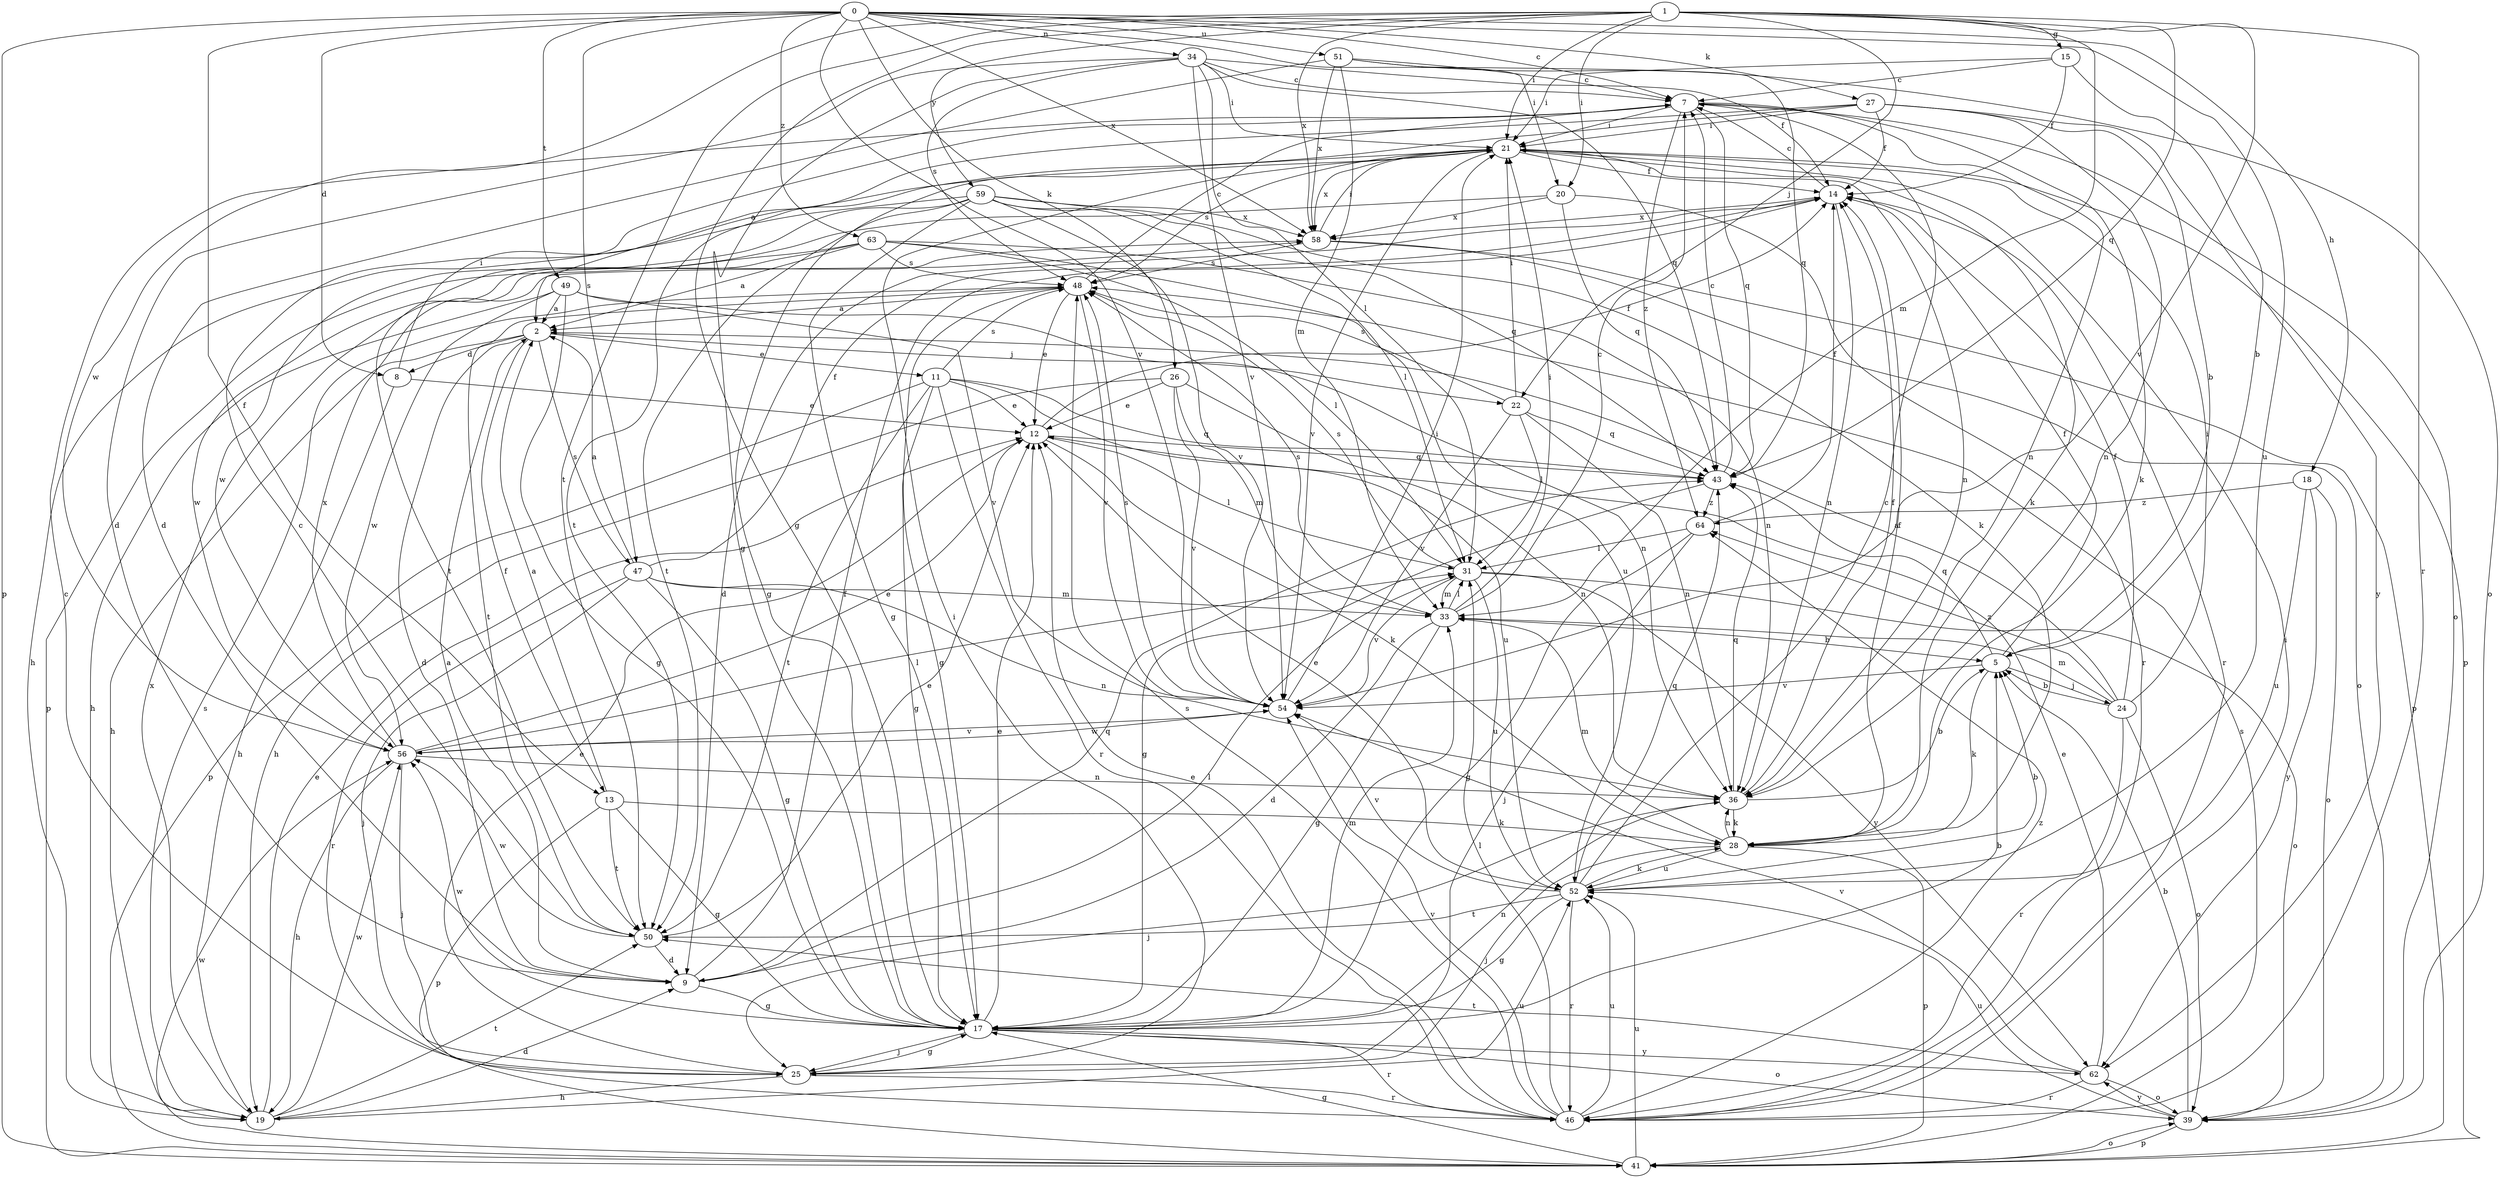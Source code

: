 strict digraph  {
0;
1;
2;
5;
7;
8;
9;
11;
12;
13;
14;
15;
17;
18;
19;
20;
21;
22;
24;
25;
26;
27;
28;
31;
33;
34;
36;
39;
41;
43;
46;
47;
48;
49;
50;
51;
52;
54;
56;
58;
59;
62;
63;
64;
0 -> 7  [label=c];
0 -> 8  [label=d];
0 -> 13  [label=f];
0 -> 18  [label=h];
0 -> 20  [label=i];
0 -> 26  [label=k];
0 -> 27  [label=k];
0 -> 34  [label=n];
0 -> 41  [label=p];
0 -> 47  [label=s];
0 -> 49  [label=t];
0 -> 51  [label=u];
0 -> 52  [label=u];
0 -> 54  [label=v];
0 -> 58  [label=x];
0 -> 63  [label=z];
1 -> 15  [label=g];
1 -> 17  [label=g];
1 -> 20  [label=i];
1 -> 21  [label=i];
1 -> 22  [label=j];
1 -> 33  [label=m];
1 -> 43  [label=q];
1 -> 46  [label=r];
1 -> 50  [label=t];
1 -> 54  [label=v];
1 -> 56  [label=w];
1 -> 58  [label=x];
1 -> 59  [label=y];
2 -> 8  [label=d];
2 -> 9  [label=d];
2 -> 11  [label=e];
2 -> 13  [label=f];
2 -> 19  [label=h];
2 -> 22  [label=j];
2 -> 47  [label=s];
5 -> 14  [label=f];
5 -> 24  [label=j];
5 -> 28  [label=k];
5 -> 43  [label=q];
5 -> 54  [label=v];
7 -> 21  [label=i];
7 -> 28  [label=k];
7 -> 36  [label=n];
7 -> 39  [label=o];
7 -> 43  [label=q];
7 -> 64  [label=z];
8 -> 12  [label=e];
8 -> 19  [label=h];
8 -> 21  [label=i];
9 -> 2  [label=a];
9 -> 14  [label=f];
9 -> 17  [label=g];
9 -> 31  [label=l];
9 -> 43  [label=q];
11 -> 12  [label=e];
11 -> 17  [label=g];
11 -> 41  [label=p];
11 -> 43  [label=q];
11 -> 46  [label=r];
11 -> 48  [label=s];
11 -> 50  [label=t];
11 -> 52  [label=u];
12 -> 14  [label=f];
12 -> 28  [label=k];
12 -> 31  [label=l];
12 -> 43  [label=q];
13 -> 2  [label=a];
13 -> 17  [label=g];
13 -> 28  [label=k];
13 -> 41  [label=p];
13 -> 50  [label=t];
14 -> 7  [label=c];
14 -> 9  [label=d];
14 -> 36  [label=n];
14 -> 46  [label=r];
14 -> 58  [label=x];
15 -> 5  [label=b];
15 -> 7  [label=c];
15 -> 14  [label=f];
15 -> 21  [label=i];
17 -> 5  [label=b];
17 -> 12  [label=e];
17 -> 25  [label=j];
17 -> 33  [label=m];
17 -> 36  [label=n];
17 -> 39  [label=o];
17 -> 46  [label=r];
17 -> 56  [label=w];
17 -> 62  [label=y];
18 -> 39  [label=o];
18 -> 52  [label=u];
18 -> 62  [label=y];
18 -> 64  [label=z];
19 -> 9  [label=d];
19 -> 12  [label=e];
19 -> 48  [label=s];
19 -> 50  [label=t];
19 -> 52  [label=u];
19 -> 56  [label=w];
19 -> 58  [label=x];
20 -> 43  [label=q];
20 -> 46  [label=r];
20 -> 50  [label=t];
20 -> 58  [label=x];
21 -> 14  [label=f];
21 -> 17  [label=g];
21 -> 28  [label=k];
21 -> 36  [label=n];
21 -> 41  [label=p];
21 -> 48  [label=s];
21 -> 54  [label=v];
21 -> 58  [label=x];
22 -> 21  [label=i];
22 -> 31  [label=l];
22 -> 36  [label=n];
22 -> 43  [label=q];
22 -> 48  [label=s];
22 -> 54  [label=v];
24 -> 2  [label=a];
24 -> 5  [label=b];
24 -> 14  [label=f];
24 -> 21  [label=i];
24 -> 33  [label=m];
24 -> 39  [label=o];
24 -> 46  [label=r];
24 -> 64  [label=z];
25 -> 7  [label=c];
25 -> 12  [label=e];
25 -> 17  [label=g];
25 -> 19  [label=h];
25 -> 21  [label=i];
25 -> 46  [label=r];
26 -> 12  [label=e];
26 -> 19  [label=h];
26 -> 33  [label=m];
26 -> 36  [label=n];
26 -> 54  [label=v];
27 -> 2  [label=a];
27 -> 5  [label=b];
27 -> 14  [label=f];
27 -> 21  [label=i];
27 -> 36  [label=n];
27 -> 50  [label=t];
27 -> 62  [label=y];
28 -> 14  [label=f];
28 -> 25  [label=j];
28 -> 33  [label=m];
28 -> 36  [label=n];
28 -> 41  [label=p];
28 -> 52  [label=u];
31 -> 33  [label=m];
31 -> 39  [label=o];
31 -> 48  [label=s];
31 -> 52  [label=u];
31 -> 54  [label=v];
31 -> 62  [label=y];
33 -> 5  [label=b];
33 -> 7  [label=c];
33 -> 9  [label=d];
33 -> 17  [label=g];
33 -> 21  [label=i];
33 -> 31  [label=l];
33 -> 48  [label=s];
34 -> 7  [label=c];
34 -> 9  [label=d];
34 -> 14  [label=f];
34 -> 17  [label=g];
34 -> 21  [label=i];
34 -> 31  [label=l];
34 -> 43  [label=q];
34 -> 48  [label=s];
34 -> 54  [label=v];
36 -> 5  [label=b];
36 -> 14  [label=f];
36 -> 25  [label=j];
36 -> 28  [label=k];
36 -> 43  [label=q];
39 -> 5  [label=b];
39 -> 41  [label=p];
39 -> 52  [label=u];
39 -> 62  [label=y];
41 -> 17  [label=g];
41 -> 39  [label=o];
41 -> 48  [label=s];
41 -> 52  [label=u];
41 -> 56  [label=w];
43 -> 7  [label=c];
43 -> 17  [label=g];
43 -> 64  [label=z];
46 -> 12  [label=e];
46 -> 21  [label=i];
46 -> 31  [label=l];
46 -> 48  [label=s];
46 -> 52  [label=u];
46 -> 54  [label=v];
46 -> 64  [label=z];
47 -> 2  [label=a];
47 -> 14  [label=f];
47 -> 17  [label=g];
47 -> 25  [label=j];
47 -> 33  [label=m];
47 -> 36  [label=n];
47 -> 46  [label=r];
48 -> 2  [label=a];
48 -> 7  [label=c];
48 -> 12  [label=e];
48 -> 17  [label=g];
48 -> 50  [label=t];
48 -> 54  [label=v];
49 -> 2  [label=a];
49 -> 17  [label=g];
49 -> 19  [label=h];
49 -> 36  [label=n];
49 -> 54  [label=v];
49 -> 56  [label=w];
50 -> 7  [label=c];
50 -> 9  [label=d];
50 -> 12  [label=e];
50 -> 56  [label=w];
51 -> 7  [label=c];
51 -> 9  [label=d];
51 -> 33  [label=m];
51 -> 39  [label=o];
51 -> 43  [label=q];
51 -> 58  [label=x];
52 -> 5  [label=b];
52 -> 7  [label=c];
52 -> 12  [label=e];
52 -> 17  [label=g];
52 -> 28  [label=k];
52 -> 43  [label=q];
52 -> 46  [label=r];
52 -> 50  [label=t];
52 -> 54  [label=v];
54 -> 21  [label=i];
54 -> 48  [label=s];
54 -> 56  [label=w];
56 -> 12  [label=e];
56 -> 19  [label=h];
56 -> 25  [label=j];
56 -> 31  [label=l];
56 -> 36  [label=n];
56 -> 54  [label=v];
56 -> 58  [label=x];
58 -> 21  [label=i];
58 -> 39  [label=o];
58 -> 41  [label=p];
58 -> 48  [label=s];
59 -> 17  [label=g];
59 -> 19  [label=h];
59 -> 28  [label=k];
59 -> 31  [label=l];
59 -> 43  [label=q];
59 -> 50  [label=t];
59 -> 54  [label=v];
59 -> 56  [label=w];
59 -> 58  [label=x];
62 -> 12  [label=e];
62 -> 39  [label=o];
62 -> 46  [label=r];
62 -> 50  [label=t];
62 -> 54  [label=v];
63 -> 2  [label=a];
63 -> 31  [label=l];
63 -> 36  [label=n];
63 -> 41  [label=p];
63 -> 48  [label=s];
63 -> 52  [label=u];
63 -> 56  [label=w];
64 -> 14  [label=f];
64 -> 17  [label=g];
64 -> 25  [label=j];
64 -> 31  [label=l];
}
